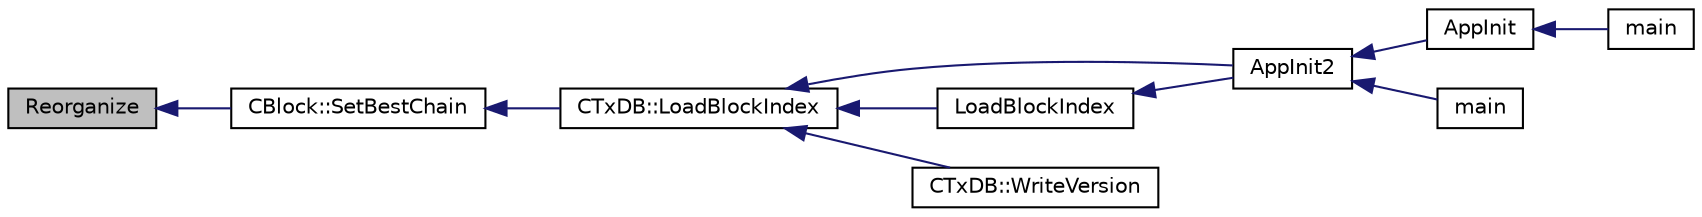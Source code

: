 digraph "Reorganize"
{
  edge [fontname="Helvetica",fontsize="10",labelfontname="Helvetica",labelfontsize="10"];
  node [fontname="Helvetica",fontsize="10",shape=record];
  rankdir="LR";
  Node5768 [label="Reorganize",height=0.2,width=0.4,color="black", fillcolor="grey75", style="filled", fontcolor="black"];
  Node5768 -> Node5769 [dir="back",color="midnightblue",fontsize="10",style="solid",fontname="Helvetica"];
  Node5769 [label="CBlock::SetBestChain",height=0.2,width=0.4,color="black", fillcolor="white", style="filled",URL="$d3/d51/class_c_block.html#a6e308b2d75d1cfc4a75eda36feb60ca1"];
  Node5769 -> Node5770 [dir="back",color="midnightblue",fontsize="10",style="solid",fontname="Helvetica"];
  Node5770 [label="CTxDB::LoadBlockIndex",height=0.2,width=0.4,color="black", fillcolor="white", style="filled",URL="$d9/d8d/class_c_tx_d_b.html#abcb9df0821d996f811f6604b452a26a0"];
  Node5770 -> Node5771 [dir="back",color="midnightblue",fontsize="10",style="solid",fontname="Helvetica"];
  Node5771 [label="AppInit2",height=0.2,width=0.4,color="black", fillcolor="white", style="filled",URL="$d8/dc0/init_8h.html#a1a4c1bfbf6ba1db77e988b89b9cadfd3",tooltip="Initialize ion. "];
  Node5771 -> Node5772 [dir="back",color="midnightblue",fontsize="10",style="solid",fontname="Helvetica"];
  Node5772 [label="AppInit",height=0.2,width=0.4,color="black", fillcolor="white", style="filled",URL="$d4/d35/iond_8cpp.html#ac59316b767e6984e1285f0531275286b"];
  Node5772 -> Node5773 [dir="back",color="midnightblue",fontsize="10",style="solid",fontname="Helvetica"];
  Node5773 [label="main",height=0.2,width=0.4,color="black", fillcolor="white", style="filled",URL="$d4/d35/iond_8cpp.html#a0ddf1224851353fc92bfbff6f499fa97"];
  Node5771 -> Node5774 [dir="back",color="midnightblue",fontsize="10",style="solid",fontname="Helvetica"];
  Node5774 [label="main",height=0.2,width=0.4,color="black", fillcolor="white", style="filled",URL="$d5/d2d/ion_8cpp.html#a0ddf1224851353fc92bfbff6f499fa97"];
  Node5770 -> Node5775 [dir="back",color="midnightblue",fontsize="10",style="solid",fontname="Helvetica"];
  Node5775 [label="LoadBlockIndex",height=0.2,width=0.4,color="black", fillcolor="white", style="filled",URL="$d4/dbf/main_8h.html#a367f303d34b8a5501ac4d77bebab578c"];
  Node5775 -> Node5771 [dir="back",color="midnightblue",fontsize="10",style="solid",fontname="Helvetica"];
  Node5770 -> Node5776 [dir="back",color="midnightblue",fontsize="10",style="solid",fontname="Helvetica"];
  Node5776 [label="CTxDB::WriteVersion",height=0.2,width=0.4,color="black", fillcolor="white", style="filled",URL="$d9/d8d/class_c_tx_d_b.html#aa30dbf235b1c229896097e1eb1ea9520"];
}
